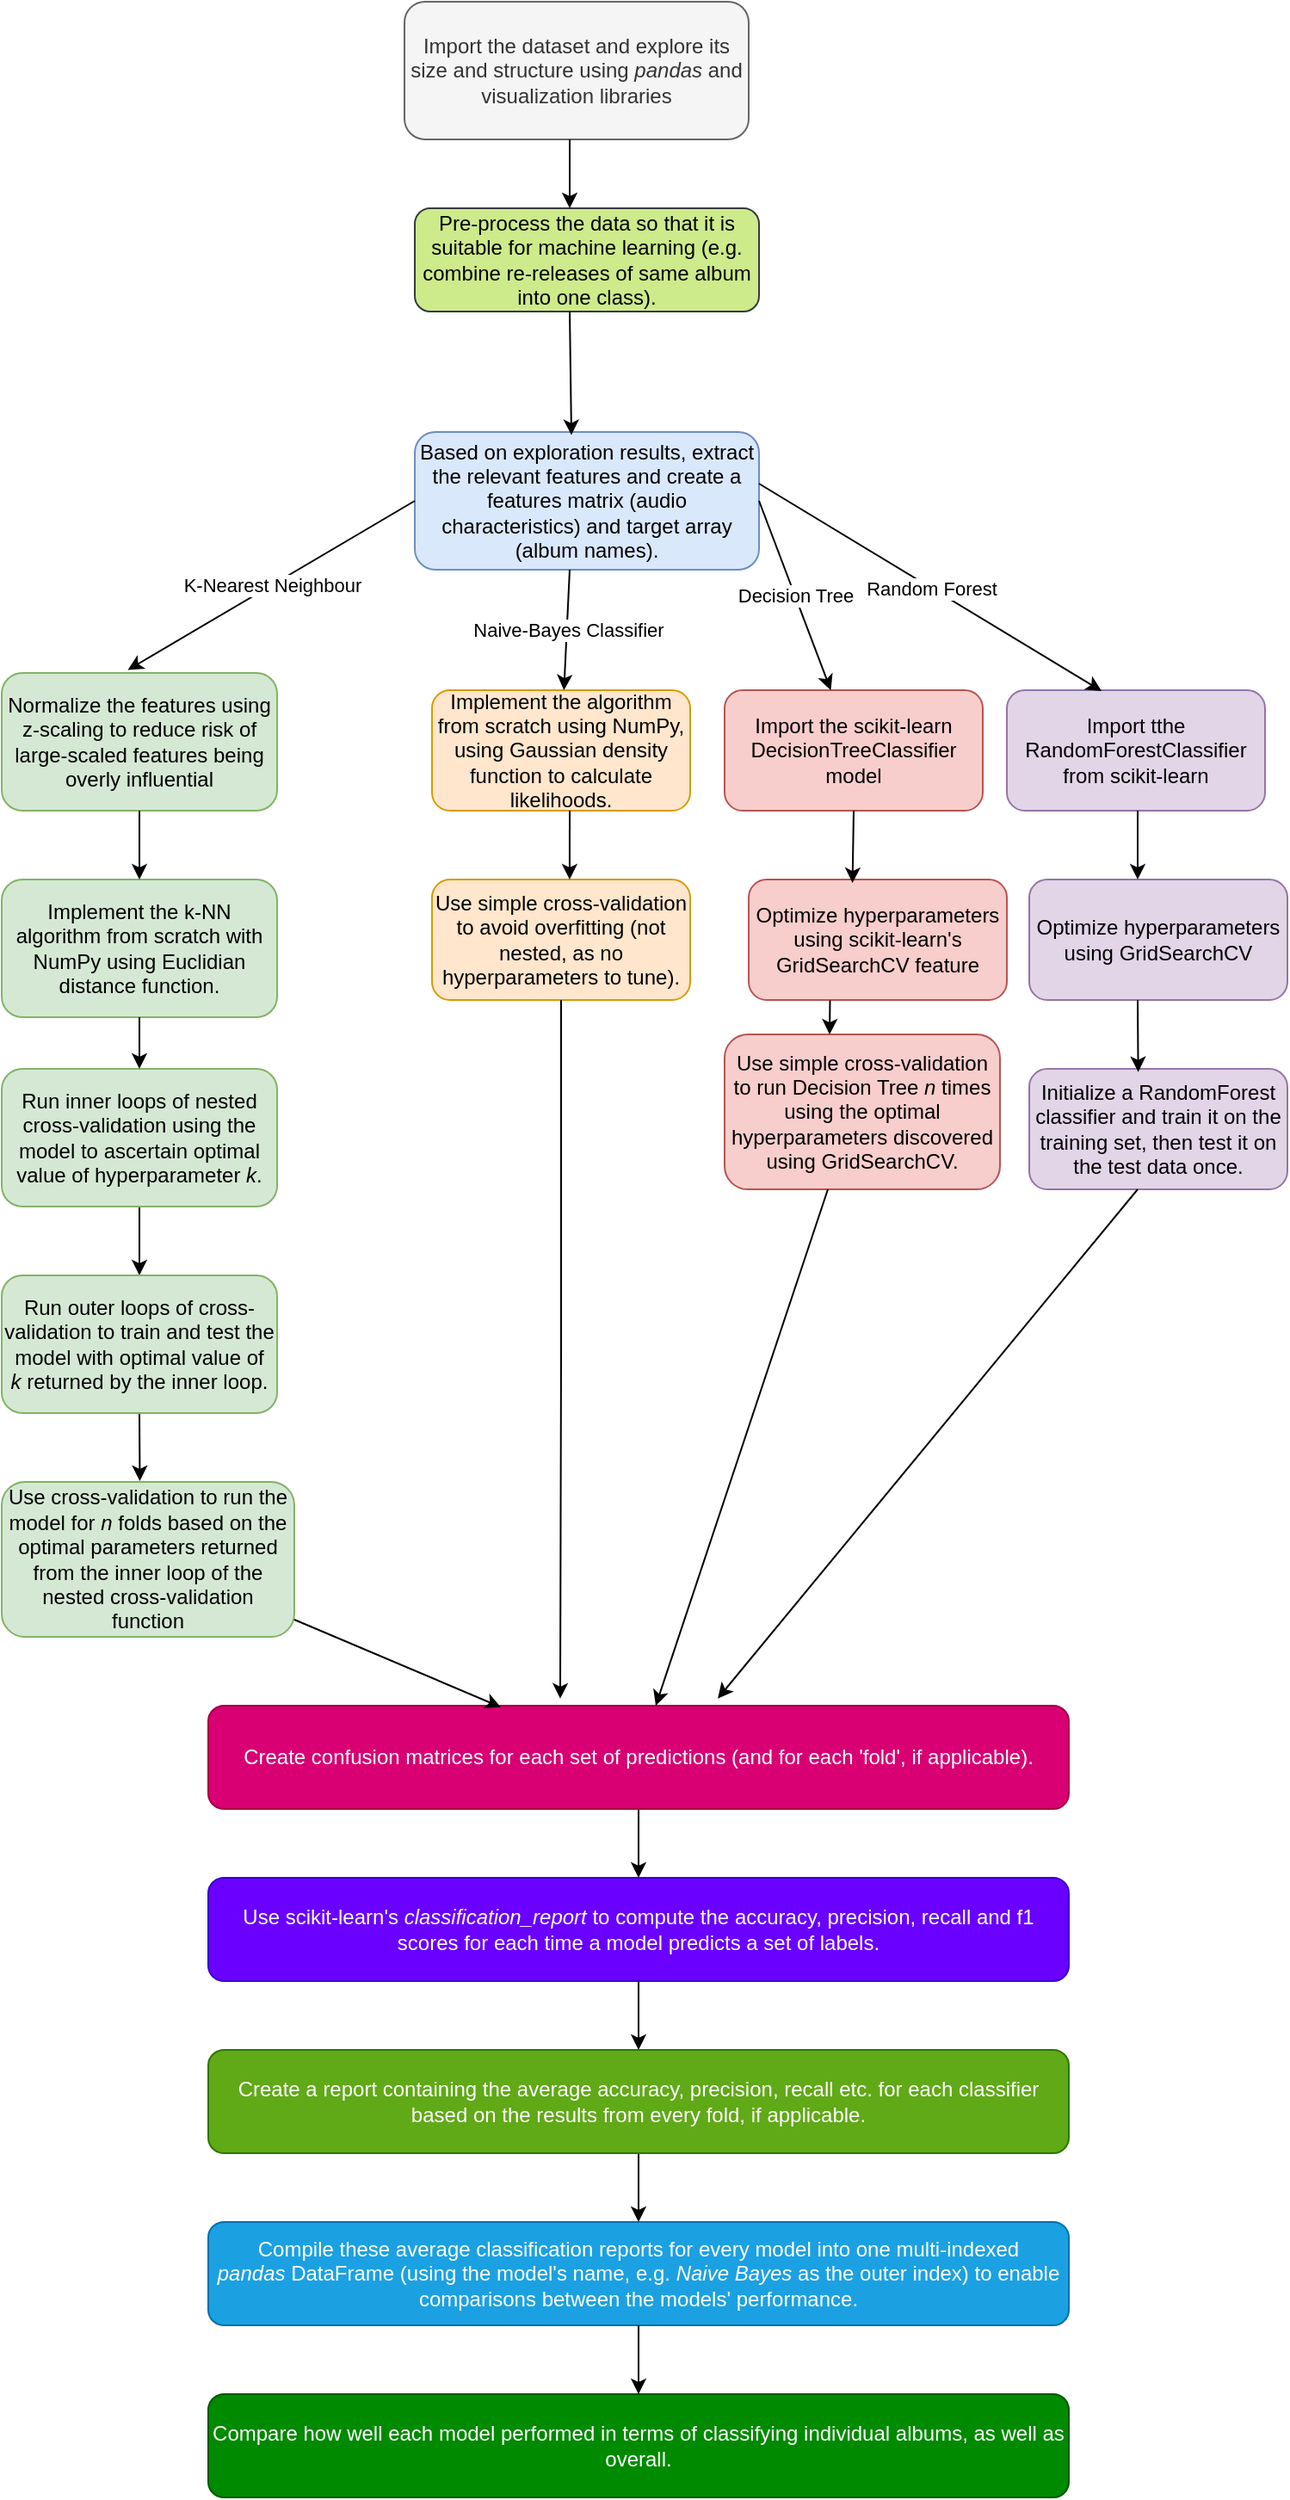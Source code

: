 <mxfile version="22.1.16" type="device">
  <diagram id="8gwn59tTGgLb2JZWvEo5" name="Page-1">
    <mxGraphModel dx="1500" dy="796" grid="1" gridSize="10" guides="1" tooltips="1" connect="1" arrows="1" fold="1" page="1" pageScale="1" pageWidth="827" pageHeight="1169" math="0" shadow="0">
      <root>
        <mxCell id="0" />
        <mxCell id="1" parent="0" />
        <mxCell id="PNO1lEyl7OUFAKU9HKYe-1" value="Import the dataset and explore its size and structure using &lt;i&gt;pandas &lt;/i&gt;and visualization libraries" style="rounded=1;whiteSpace=wrap;html=1;fillColor=#f5f5f5;fontColor=#333333;strokeColor=#666666;" vertex="1" parent="1">
          <mxGeometry x="314" y="10" width="200" height="80" as="geometry" />
        </mxCell>
        <mxCell id="PNO1lEyl7OUFAKU9HKYe-2" value="Based on exploration results, extract the relevant features and create a features matrix (audio characteristics) and target array (album names)." style="rounded=1;whiteSpace=wrap;html=1;fillColor=#dae8fc;strokeColor=#6c8ebf;" vertex="1" parent="1">
          <mxGeometry x="320" y="260" width="200" height="80" as="geometry" />
        </mxCell>
        <mxCell id="PNO1lEyl7OUFAKU9HKYe-4" value="Normalize the features using z-scaling to reduce risk of large-scaled features being overly influential" style="rounded=1;whiteSpace=wrap;html=1;fillColor=#d5e8d4;strokeColor=#82b366;" vertex="1" parent="1">
          <mxGeometry x="80" y="400" width="160" height="80" as="geometry" />
        </mxCell>
        <mxCell id="PNO1lEyl7OUFAKU9HKYe-7" value="" style="endArrow=classic;html=1;rounded=0;entryX=0.458;entryY=-0.022;entryDx=0;entryDy=0;entryPerimeter=0;" edge="1" parent="1" target="PNO1lEyl7OUFAKU9HKYe-4">
          <mxGeometry relative="1" as="geometry">
            <mxPoint x="320" y="300" as="sourcePoint" />
            <mxPoint x="420" y="300" as="targetPoint" />
          </mxGeometry>
        </mxCell>
        <mxCell id="PNO1lEyl7OUFAKU9HKYe-8" value="K-Nearest Neighbour" style="edgeLabel;resizable=0;html=1;align=center;verticalAlign=middle;" connectable="0" vertex="1" parent="PNO1lEyl7OUFAKU9HKYe-7">
          <mxGeometry relative="1" as="geometry" />
        </mxCell>
        <mxCell id="PNO1lEyl7OUFAKU9HKYe-15" style="edgeStyle=orthogonalEdgeStyle;rounded=0;orthogonalLoop=1;jettySize=auto;html=1;exitX=0.5;exitY=1;exitDx=0;exitDy=0;entryX=0.5;entryY=0;entryDx=0;entryDy=0;" edge="1" parent="1" source="PNO1lEyl7OUFAKU9HKYe-10" target="PNO1lEyl7OUFAKU9HKYe-12">
          <mxGeometry relative="1" as="geometry" />
        </mxCell>
        <mxCell id="PNO1lEyl7OUFAKU9HKYe-10" value="Run inner loops of nested cross-validation using the model to ascertain optimal value of hyperparameter &lt;i&gt;k&lt;/i&gt;." style="rounded=1;whiteSpace=wrap;html=1;fillColor=#d5e8d4;strokeColor=#82b366;" vertex="1" parent="1">
          <mxGeometry x="80" y="630" width="160" height="80" as="geometry" />
        </mxCell>
        <mxCell id="PNO1lEyl7OUFAKU9HKYe-11" value="Use cross-validation to run the model for &lt;i&gt;n&lt;/i&gt;&amp;nbsp;folds based on the optimal parameters returned from the inner loop of the nested cross-validation function" style="rounded=1;whiteSpace=wrap;html=1;fillColor=#d5e8d4;strokeColor=#82b366;" vertex="1" parent="1">
          <mxGeometry x="80" y="870" width="170" height="90" as="geometry" />
        </mxCell>
        <mxCell id="PNO1lEyl7OUFAKU9HKYe-16" style="edgeStyle=orthogonalEdgeStyle;rounded=0;orthogonalLoop=1;jettySize=auto;html=1;exitX=0.5;exitY=1;exitDx=0;exitDy=0;entryX=0.472;entryY=-0.006;entryDx=0;entryDy=0;entryPerimeter=0;" edge="1" parent="1" source="PNO1lEyl7OUFAKU9HKYe-12" target="PNO1lEyl7OUFAKU9HKYe-11">
          <mxGeometry relative="1" as="geometry" />
        </mxCell>
        <mxCell id="PNO1lEyl7OUFAKU9HKYe-12" value="Run outer loops of cross-validation to train and test the model with optimal value of &lt;i&gt;k&lt;/i&gt;&amp;nbsp;returned by the inner loop." style="rounded=1;whiteSpace=wrap;html=1;fillColor=#d5e8d4;strokeColor=#82b366;" vertex="1" parent="1">
          <mxGeometry x="80" y="750" width="160" height="80" as="geometry" />
        </mxCell>
        <mxCell id="PNO1lEyl7OUFAKU9HKYe-17" value="Implement the algorithm from scratch using NumPy, using Gaussian density function to calculate likelihoods." style="rounded=1;whiteSpace=wrap;html=1;fillColor=#ffe6cc;strokeColor=#d79b00;" vertex="1" parent="1">
          <mxGeometry x="330" y="410" width="150" height="70" as="geometry" />
        </mxCell>
        <mxCell id="PNO1lEyl7OUFAKU9HKYe-18" value="Implement the k-NN algorithm from scratch with NumPy using Euclidian distance function." style="rounded=1;whiteSpace=wrap;html=1;fillColor=#d5e8d4;strokeColor=#82b366;" vertex="1" parent="1">
          <mxGeometry x="80" y="520" width="160" height="80" as="geometry" />
        </mxCell>
        <mxCell id="PNO1lEyl7OUFAKU9HKYe-19" value="" style="endArrow=classic;html=1;rounded=0;entryX=0.5;entryY=0;entryDx=0;entryDy=0;" edge="1" parent="1" target="PNO1lEyl7OUFAKU9HKYe-18">
          <mxGeometry width="50" height="50" relative="1" as="geometry">
            <mxPoint x="160" y="480" as="sourcePoint" />
            <mxPoint x="210" y="430" as="targetPoint" />
          </mxGeometry>
        </mxCell>
        <mxCell id="PNO1lEyl7OUFAKU9HKYe-20" value="" style="endArrow=classic;html=1;rounded=0;entryX=0.5;entryY=0;entryDx=0;entryDy=0;" edge="1" parent="1" target="PNO1lEyl7OUFAKU9HKYe-10">
          <mxGeometry width="50" height="50" relative="1" as="geometry">
            <mxPoint x="160" y="600" as="sourcePoint" />
            <mxPoint x="210" y="550" as="targetPoint" />
          </mxGeometry>
        </mxCell>
        <mxCell id="PNO1lEyl7OUFAKU9HKYe-21" value="" style="endArrow=classic;html=1;rounded=0;" edge="1" parent="1" target="PNO1lEyl7OUFAKU9HKYe-17">
          <mxGeometry relative="1" as="geometry">
            <mxPoint x="410" y="340" as="sourcePoint" />
            <mxPoint x="510" y="340" as="targetPoint" />
          </mxGeometry>
        </mxCell>
        <mxCell id="PNO1lEyl7OUFAKU9HKYe-22" value="Naive-Bayes Classifier" style="edgeLabel;resizable=0;html=1;align=center;verticalAlign=middle;" connectable="0" vertex="1" parent="PNO1lEyl7OUFAKU9HKYe-21">
          <mxGeometry relative="1" as="geometry" />
        </mxCell>
        <mxCell id="PNO1lEyl7OUFAKU9HKYe-23" value="Use simple cross-validation to avoid overfitting (not nested, as no hyperparameters to tune)." style="rounded=1;whiteSpace=wrap;html=1;fillColor=#ffe6cc;strokeColor=#d79b00;" vertex="1" parent="1">
          <mxGeometry x="330" y="520" width="150" height="70" as="geometry" />
        </mxCell>
        <mxCell id="PNO1lEyl7OUFAKU9HKYe-24" value="" style="endArrow=classic;html=1;rounded=0;entryX=0.533;entryY=0;entryDx=0;entryDy=0;entryPerimeter=0;" edge="1" parent="1" target="PNO1lEyl7OUFAKU9HKYe-23">
          <mxGeometry width="50" height="50" relative="1" as="geometry">
            <mxPoint x="410" y="480" as="sourcePoint" />
            <mxPoint x="460" y="430" as="targetPoint" />
          </mxGeometry>
        </mxCell>
        <mxCell id="PNO1lEyl7OUFAKU9HKYe-25" value="Import the scikit-learn DecisionTreeClassifier model" style="rounded=1;whiteSpace=wrap;html=1;fillColor=#f8cecc;strokeColor=#b85450;" vertex="1" parent="1">
          <mxGeometry x="500" y="410" width="150" height="70" as="geometry" />
        </mxCell>
        <mxCell id="PNO1lEyl7OUFAKU9HKYe-27" value="Optimize hyperparameters using scikit-learn&#39;s GridSearchCV feature" style="rounded=1;whiteSpace=wrap;html=1;fillColor=#f8cecc;strokeColor=#b85450;" vertex="1" parent="1">
          <mxGeometry x="514" y="520" width="150" height="70" as="geometry" />
        </mxCell>
        <mxCell id="PNO1lEyl7OUFAKU9HKYe-28" value="" style="endArrow=classic;html=1;rounded=0;" edge="1" parent="1" target="PNO1lEyl7OUFAKU9HKYe-25">
          <mxGeometry relative="1" as="geometry">
            <mxPoint x="520" y="300" as="sourcePoint" />
            <mxPoint x="620" y="300" as="targetPoint" />
          </mxGeometry>
        </mxCell>
        <mxCell id="PNO1lEyl7OUFAKU9HKYe-29" value="Decision Tree" style="edgeLabel;resizable=0;html=1;align=center;verticalAlign=middle;" connectable="0" vertex="1" parent="PNO1lEyl7OUFAKU9HKYe-28">
          <mxGeometry relative="1" as="geometry" />
        </mxCell>
        <mxCell id="PNO1lEyl7OUFAKU9HKYe-30" value="Pre-process the data so that it is suitable for machine learning (e.g. combine re-releases of same album into one class)." style="rounded=1;whiteSpace=wrap;html=1;fillColor=#cdeb8b;strokeColor=#36393d;" vertex="1" parent="1">
          <mxGeometry x="320" y="130" width="200" height="60" as="geometry" />
        </mxCell>
        <mxCell id="PNO1lEyl7OUFAKU9HKYe-31" value="" style="endArrow=classic;html=1;rounded=0;" edge="1" parent="1">
          <mxGeometry width="50" height="50" relative="1" as="geometry">
            <mxPoint x="410" y="90" as="sourcePoint" />
            <mxPoint x="410" y="130" as="targetPoint" />
          </mxGeometry>
        </mxCell>
        <mxCell id="PNO1lEyl7OUFAKU9HKYe-32" value="" style="endArrow=classic;html=1;rounded=0;entryX=0.455;entryY=0.022;entryDx=0;entryDy=0;entryPerimeter=0;" edge="1" parent="1" target="PNO1lEyl7OUFAKU9HKYe-2">
          <mxGeometry width="50" height="50" relative="1" as="geometry">
            <mxPoint x="410" y="190" as="sourcePoint" />
            <mxPoint x="460" y="140" as="targetPoint" />
          </mxGeometry>
        </mxCell>
        <mxCell id="PNO1lEyl7OUFAKU9HKYe-34" value="" style="endArrow=classic;html=1;rounded=0;entryX=0.402;entryY=0.029;entryDx=0;entryDy=0;entryPerimeter=0;exitX=0.5;exitY=1;exitDx=0;exitDy=0;" edge="1" parent="1" source="PNO1lEyl7OUFAKU9HKYe-25" target="PNO1lEyl7OUFAKU9HKYe-27">
          <mxGeometry width="50" height="50" relative="1" as="geometry">
            <mxPoint x="600" y="480" as="sourcePoint" />
            <mxPoint x="650" y="430" as="targetPoint" />
          </mxGeometry>
        </mxCell>
        <mxCell id="PNO1lEyl7OUFAKU9HKYe-35" value="Use simple cross-validation to run Decision Tree &lt;i&gt;n &lt;/i&gt;times using the optimal hyperparameters discovered using GridSearchCV." style="rounded=1;whiteSpace=wrap;html=1;fillColor=#f8cecc;strokeColor=#b85450;" vertex="1" parent="1">
          <mxGeometry x="500" y="610" width="160" height="90" as="geometry" />
        </mxCell>
        <mxCell id="PNO1lEyl7OUFAKU9HKYe-36" value="" style="endArrow=classic;html=1;rounded=0;exitX=0.315;exitY=1.003;exitDx=0;exitDy=0;exitPerimeter=0;" edge="1" parent="1" source="PNO1lEyl7OUFAKU9HKYe-27">
          <mxGeometry width="50" height="50" relative="1" as="geometry">
            <mxPoint x="600" y="600" as="sourcePoint" />
            <mxPoint x="561" y="610" as="targetPoint" />
          </mxGeometry>
        </mxCell>
        <mxCell id="PNO1lEyl7OUFAKU9HKYe-38" value="Import tthe RandomForestClassifier from scikit-learn" style="rounded=1;whiteSpace=wrap;html=1;fillColor=#e1d5e7;strokeColor=#9673a6;" vertex="1" parent="1">
          <mxGeometry x="664" y="410" width="150" height="70" as="geometry" />
        </mxCell>
        <mxCell id="PNO1lEyl7OUFAKU9HKYe-39" value="" style="endArrow=classic;html=1;rounded=0;entryX=0.367;entryY=0.007;entryDx=0;entryDy=0;entryPerimeter=0;" edge="1" parent="1" target="PNO1lEyl7OUFAKU9HKYe-38">
          <mxGeometry relative="1" as="geometry">
            <mxPoint x="520" y="290" as="sourcePoint" />
            <mxPoint x="620" y="290" as="targetPoint" />
          </mxGeometry>
        </mxCell>
        <mxCell id="PNO1lEyl7OUFAKU9HKYe-40" value="Random Forest" style="edgeLabel;resizable=0;html=1;align=center;verticalAlign=middle;" connectable="0" vertex="1" parent="PNO1lEyl7OUFAKU9HKYe-39">
          <mxGeometry relative="1" as="geometry" />
        </mxCell>
        <mxCell id="PNO1lEyl7OUFAKU9HKYe-42" value="Optimize hyperparameters using GridSearchCV" style="rounded=1;whiteSpace=wrap;html=1;fillColor=#e1d5e7;strokeColor=#9673a6;" vertex="1" parent="1">
          <mxGeometry x="677" y="520" width="150" height="70" as="geometry" />
        </mxCell>
        <mxCell id="PNO1lEyl7OUFAKU9HKYe-43" value="" style="endArrow=classic;html=1;rounded=0;" edge="1" parent="1">
          <mxGeometry width="50" height="50" relative="1" as="geometry">
            <mxPoint x="740" y="480" as="sourcePoint" />
            <mxPoint x="740" y="520" as="targetPoint" />
          </mxGeometry>
        </mxCell>
        <mxCell id="PNO1lEyl7OUFAKU9HKYe-44" value="Initialize a RandomForest classifier and train it on the training set, then test it on the test data once." style="rounded=1;whiteSpace=wrap;html=1;fillColor=#e1d5e7;strokeColor=#9673a6;" vertex="1" parent="1">
          <mxGeometry x="677" y="630" width="150" height="70" as="geometry" />
        </mxCell>
        <mxCell id="PNO1lEyl7OUFAKU9HKYe-45" value="" style="endArrow=classic;html=1;rounded=0;entryX=0.422;entryY=0.026;entryDx=0;entryDy=0;entryPerimeter=0;" edge="1" parent="1" target="PNO1lEyl7OUFAKU9HKYe-44">
          <mxGeometry width="50" height="50" relative="1" as="geometry">
            <mxPoint x="740" y="590" as="sourcePoint" />
            <mxPoint x="790" y="540" as="targetPoint" />
          </mxGeometry>
        </mxCell>
        <mxCell id="PNO1lEyl7OUFAKU9HKYe-60" style="edgeStyle=orthogonalEdgeStyle;rounded=0;orthogonalLoop=1;jettySize=auto;html=1;exitX=0.5;exitY=1;exitDx=0;exitDy=0;entryX=0.5;entryY=0;entryDx=0;entryDy=0;" edge="1" parent="1" source="PNO1lEyl7OUFAKU9HKYe-46" target="PNO1lEyl7OUFAKU9HKYe-48">
          <mxGeometry relative="1" as="geometry" />
        </mxCell>
        <mxCell id="PNO1lEyl7OUFAKU9HKYe-46" value="Create confusion matrices for each set of predictions (and for each &#39;fold&#39;, if applicable)." style="rounded=1;whiteSpace=wrap;html=1;fillColor=#d80073;fontColor=#ffffff;strokeColor=#A50040;" vertex="1" parent="1">
          <mxGeometry x="200" y="1000" width="500" height="60" as="geometry" />
        </mxCell>
        <mxCell id="PNO1lEyl7OUFAKU9HKYe-61" style="edgeStyle=orthogonalEdgeStyle;rounded=0;orthogonalLoop=1;jettySize=auto;html=1;exitX=0.5;exitY=1;exitDx=0;exitDy=0;entryX=0.5;entryY=0;entryDx=0;entryDy=0;" edge="1" parent="1" source="PNO1lEyl7OUFAKU9HKYe-48" target="PNO1lEyl7OUFAKU9HKYe-50">
          <mxGeometry relative="1" as="geometry" />
        </mxCell>
        <mxCell id="PNO1lEyl7OUFAKU9HKYe-48" value="Use scikit-learn&#39;s &lt;i&gt;classification_report&lt;/i&gt;&amp;nbsp;to compute the accuracy, precision, recall and f1 scores for each time a model predicts a set of labels." style="rounded=1;whiteSpace=wrap;html=1;fillColor=#6a00ff;fontColor=#ffffff;strokeColor=#3700CC;" vertex="1" parent="1">
          <mxGeometry x="200" y="1100" width="500" height="60" as="geometry" />
        </mxCell>
        <mxCell id="PNO1lEyl7OUFAKU9HKYe-62" style="edgeStyle=orthogonalEdgeStyle;rounded=0;orthogonalLoop=1;jettySize=auto;html=1;exitX=0.5;exitY=1;exitDx=0;exitDy=0;entryX=0.5;entryY=0;entryDx=0;entryDy=0;" edge="1" parent="1" source="PNO1lEyl7OUFAKU9HKYe-50" target="PNO1lEyl7OUFAKU9HKYe-51">
          <mxGeometry relative="1" as="geometry" />
        </mxCell>
        <mxCell id="PNO1lEyl7OUFAKU9HKYe-50" value="Create a report containing the average accuracy, precision, recall etc. for each classifier based on the results from every fold, if applicable." style="rounded=1;whiteSpace=wrap;html=1;fillColor=#60a917;fontColor=#ffffff;strokeColor=#2D7600;" vertex="1" parent="1">
          <mxGeometry x="200" y="1200" width="500" height="60" as="geometry" />
        </mxCell>
        <mxCell id="PNO1lEyl7OUFAKU9HKYe-51" value="Compile these average classification reports for every model into one multi-indexed &lt;i&gt;pandas&lt;/i&gt;&amp;nbsp;DataFrame (using the model&#39;s name, e.g. &lt;i&gt;Naive Bayes&lt;/i&gt;&amp;nbsp;as the outer index) to enable comparisons between the models&#39; performance." style="rounded=1;whiteSpace=wrap;html=1;fillColor=#1ba1e2;fontColor=#ffffff;strokeColor=#006EAF;" vertex="1" parent="1">
          <mxGeometry x="200" y="1300" width="500" height="60" as="geometry" />
        </mxCell>
        <mxCell id="PNO1lEyl7OUFAKU9HKYe-52" value="" style="endArrow=classic;html=1;rounded=0;entryX=0.34;entryY=0.014;entryDx=0;entryDy=0;entryPerimeter=0;" edge="1" parent="1" target="PNO1lEyl7OUFAKU9HKYe-46">
          <mxGeometry width="50" height="50" relative="1" as="geometry">
            <mxPoint x="250" y="950" as="sourcePoint" />
            <mxPoint x="300" y="900" as="targetPoint" />
          </mxGeometry>
        </mxCell>
        <mxCell id="PNO1lEyl7OUFAKU9HKYe-55" style="edgeStyle=orthogonalEdgeStyle;rounded=0;orthogonalLoop=1;jettySize=auto;html=1;exitX=0.5;exitY=1;exitDx=0;exitDy=0;entryX=0.409;entryY=-0.068;entryDx=0;entryDy=0;entryPerimeter=0;" edge="1" parent="1" source="PNO1lEyl7OUFAKU9HKYe-23" target="PNO1lEyl7OUFAKU9HKYe-46">
          <mxGeometry relative="1" as="geometry" />
        </mxCell>
        <mxCell id="PNO1lEyl7OUFAKU9HKYe-57" value="" style="endArrow=classic;html=1;rounded=0;" edge="1" parent="1" target="PNO1lEyl7OUFAKU9HKYe-46">
          <mxGeometry width="50" height="50" relative="1" as="geometry">
            <mxPoint x="560" y="700" as="sourcePoint" />
            <mxPoint x="610" y="650" as="targetPoint" />
          </mxGeometry>
        </mxCell>
        <mxCell id="PNO1lEyl7OUFAKU9HKYe-58" value="" style="endArrow=classic;html=1;rounded=0;entryX=0.592;entryY=-0.068;entryDx=0;entryDy=0;entryPerimeter=0;" edge="1" parent="1" target="PNO1lEyl7OUFAKU9HKYe-46">
          <mxGeometry width="50" height="50" relative="1" as="geometry">
            <mxPoint x="740" y="700" as="sourcePoint" />
            <mxPoint x="790" y="650" as="targetPoint" />
          </mxGeometry>
        </mxCell>
        <mxCell id="PNO1lEyl7OUFAKU9HKYe-63" value="Compare how well each model performed in terms of classifying individual albums, as well as overall." style="rounded=1;whiteSpace=wrap;html=1;fillColor=#008a00;fontColor=#ffffff;strokeColor=#005700;" vertex="1" parent="1">
          <mxGeometry x="200" y="1400" width="500" height="60" as="geometry" />
        </mxCell>
        <mxCell id="PNO1lEyl7OUFAKU9HKYe-64" value="" style="endArrow=classic;html=1;rounded=0;entryX=0.5;entryY=0;entryDx=0;entryDy=0;" edge="1" parent="1" target="PNO1lEyl7OUFAKU9HKYe-63">
          <mxGeometry width="50" height="50" relative="1" as="geometry">
            <mxPoint x="450" y="1360" as="sourcePoint" />
            <mxPoint x="500" y="1310" as="targetPoint" />
          </mxGeometry>
        </mxCell>
      </root>
    </mxGraphModel>
  </diagram>
</mxfile>

